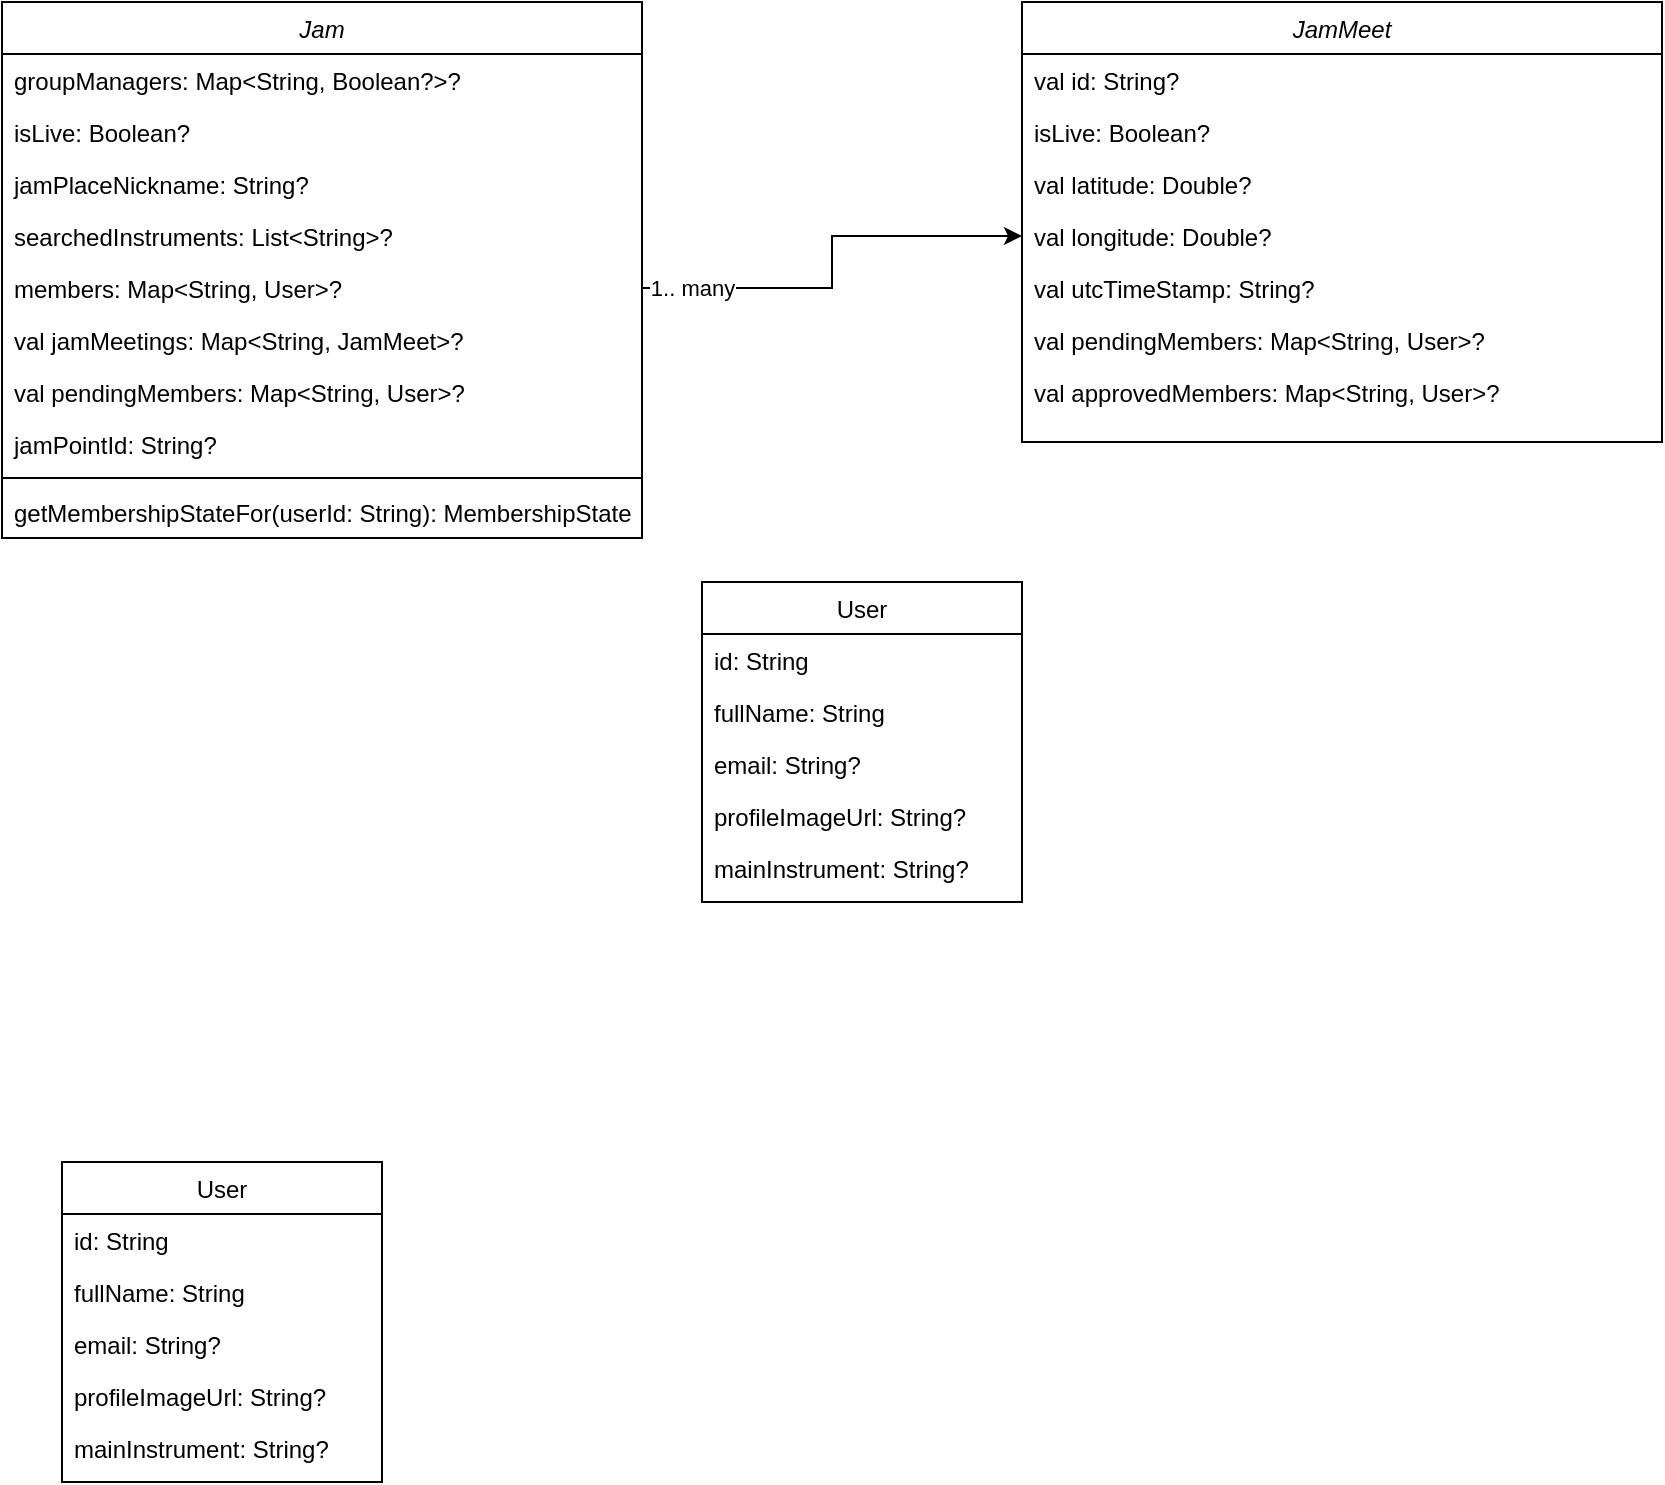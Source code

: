 <mxfile version="13.6.4" type="github"><diagram id="C5RBs43oDa-KdzZeNtuy" name="Page-1"><mxGraphModel dx="1395" dy="628" grid="1" gridSize="10" guides="1" tooltips="1" connect="1" arrows="1" fold="1" page="1" pageScale="1" pageWidth="827" pageHeight="1169" math="0" shadow="0"><root><mxCell id="WIyWlLk6GJQsqaUBKTNV-0"/><mxCell id="WIyWlLk6GJQsqaUBKTNV-1" parent="WIyWlLk6GJQsqaUBKTNV-0"/><mxCell id="zkfFHV4jXpPFQw0GAbJ--0" value="Jam" style="swimlane;fontStyle=2;align=center;verticalAlign=top;childLayout=stackLayout;horizontal=1;startSize=26;horizontalStack=0;resizeParent=1;resizeLast=0;collapsible=1;marginBottom=0;rounded=0;shadow=0;strokeWidth=1;" parent="WIyWlLk6GJQsqaUBKTNV-1" vertex="1"><mxGeometry x="110" y="120" width="320" height="268" as="geometry"><mxRectangle x="230" y="140" width="160" height="26" as="alternateBounds"/></mxGeometry></mxCell><mxCell id="zkfFHV4jXpPFQw0GAbJ--1" value="groupManagers: Map&lt;String, Boolean?&gt;?" style="text;align=left;verticalAlign=top;spacingLeft=4;spacingRight=4;overflow=hidden;rotatable=0;points=[[0,0.5],[1,0.5]];portConstraint=eastwest;" parent="zkfFHV4jXpPFQw0GAbJ--0" vertex="1"><mxGeometry y="26" width="320" height="26" as="geometry"/></mxCell><mxCell id="zkfFHV4jXpPFQw0GAbJ--2" value="isLive: Boolean?" style="text;align=left;verticalAlign=top;spacingLeft=4;spacingRight=4;overflow=hidden;rotatable=0;points=[[0,0.5],[1,0.5]];portConstraint=eastwest;rounded=0;shadow=0;html=0;" parent="zkfFHV4jXpPFQw0GAbJ--0" vertex="1"><mxGeometry y="52" width="320" height="26" as="geometry"/></mxCell><mxCell id="zkfFHV4jXpPFQw0GAbJ--3" value="jamPlaceNickname: String?" style="text;align=left;verticalAlign=top;spacingLeft=4;spacingRight=4;overflow=hidden;rotatable=0;points=[[0,0.5],[1,0.5]];portConstraint=eastwest;rounded=0;shadow=0;html=0;" parent="zkfFHV4jXpPFQw0GAbJ--0" vertex="1"><mxGeometry y="78" width="320" height="26" as="geometry"/></mxCell><mxCell id="2Ar6Wp0FApB90DzlF7up-0" value="searchedInstruments: List&lt;String&gt;?" style="text;align=left;verticalAlign=top;spacingLeft=4;spacingRight=4;overflow=hidden;rotatable=0;points=[[0,0.5],[1,0.5]];portConstraint=eastwest;rounded=0;shadow=0;html=0;" vertex="1" parent="zkfFHV4jXpPFQw0GAbJ--0"><mxGeometry y="104" width="320" height="26" as="geometry"/></mxCell><mxCell id="2Ar6Wp0FApB90DzlF7up-2" value="members: Map&lt;String, User&gt;?" style="text;align=left;verticalAlign=top;spacingLeft=4;spacingRight=4;overflow=hidden;rotatable=0;points=[[0,0.5],[1,0.5]];portConstraint=eastwest;rounded=0;shadow=0;html=0;" vertex="1" parent="zkfFHV4jXpPFQw0GAbJ--0"><mxGeometry y="130" width="320" height="26" as="geometry"/></mxCell><mxCell id="2Ar6Wp0FApB90DzlF7up-3" value="val jamMeetings: Map&lt;String, JamMeet&gt;?" style="text;align=left;verticalAlign=top;spacingLeft=4;spacingRight=4;overflow=hidden;rotatable=0;points=[[0,0.5],[1,0.5]];portConstraint=eastwest;rounded=0;shadow=0;html=0;" vertex="1" parent="zkfFHV4jXpPFQw0GAbJ--0"><mxGeometry y="156" width="320" height="26" as="geometry"/></mxCell><mxCell id="2Ar6Wp0FApB90DzlF7up-4" value="val pendingMembers: Map&lt;String, User&gt;?" style="text;align=left;verticalAlign=top;spacingLeft=4;spacingRight=4;overflow=hidden;rotatable=0;points=[[0,0.5],[1,0.5]];portConstraint=eastwest;rounded=0;shadow=0;html=0;" vertex="1" parent="zkfFHV4jXpPFQw0GAbJ--0"><mxGeometry y="182" width="320" height="26" as="geometry"/></mxCell><mxCell id="2Ar6Wp0FApB90DzlF7up-1" value="jamPointId: String?" style="text;align=left;verticalAlign=top;spacingLeft=4;spacingRight=4;overflow=hidden;rotatable=0;points=[[0,0.5],[1,0.5]];portConstraint=eastwest;rounded=0;shadow=0;html=0;" vertex="1" parent="zkfFHV4jXpPFQw0GAbJ--0"><mxGeometry y="208" width="320" height="26" as="geometry"/></mxCell><mxCell id="2Ar6Wp0FApB90DzlF7up-5" value="" style="line;html=1;strokeWidth=1;align=left;verticalAlign=middle;spacingTop=-1;spacingLeft=3;spacingRight=3;rotatable=0;labelPosition=right;points=[];portConstraint=eastwest;" vertex="1" parent="zkfFHV4jXpPFQw0GAbJ--0"><mxGeometry y="234" width="320" height="8" as="geometry"/></mxCell><mxCell id="2Ar6Wp0FApB90DzlF7up-6" value="getMembershipStateFor(userId: String): MembershipState" style="text;align=left;verticalAlign=top;spacingLeft=4;spacingRight=4;overflow=hidden;rotatable=0;points=[[0,0.5],[1,0.5]];portConstraint=eastwest;rounded=0;shadow=0;html=0;" vertex="1" parent="zkfFHV4jXpPFQw0GAbJ--0"><mxGeometry y="242" width="320" height="26" as="geometry"/></mxCell><mxCell id="2Ar6Wp0FApB90DzlF7up-10" value="JamMeet" style="swimlane;fontStyle=2;align=center;verticalAlign=top;childLayout=stackLayout;horizontal=1;startSize=26;horizontalStack=0;resizeParent=1;resizeLast=0;collapsible=1;marginBottom=0;rounded=0;shadow=0;strokeWidth=1;" vertex="1" parent="WIyWlLk6GJQsqaUBKTNV-1"><mxGeometry x="620" y="120" width="320" height="220" as="geometry"><mxRectangle x="230" y="140" width="160" height="26" as="alternateBounds"/></mxGeometry></mxCell><mxCell id="2Ar6Wp0FApB90DzlF7up-11" value="val id: String?" style="text;align=left;verticalAlign=top;spacingLeft=4;spacingRight=4;overflow=hidden;rotatable=0;points=[[0,0.5],[1,0.5]];portConstraint=eastwest;" vertex="1" parent="2Ar6Wp0FApB90DzlF7up-10"><mxGeometry y="26" width="320" height="26" as="geometry"/></mxCell><mxCell id="2Ar6Wp0FApB90DzlF7up-12" value="isLive: Boolean?" style="text;align=left;verticalAlign=top;spacingLeft=4;spacingRight=4;overflow=hidden;rotatable=0;points=[[0,0.5],[1,0.5]];portConstraint=eastwest;rounded=0;shadow=0;html=0;" vertex="1" parent="2Ar6Wp0FApB90DzlF7up-10"><mxGeometry y="52" width="320" height="26" as="geometry"/></mxCell><mxCell id="2Ar6Wp0FApB90DzlF7up-13" value="val latitude: Double?" style="text;align=left;verticalAlign=top;spacingLeft=4;spacingRight=4;overflow=hidden;rotatable=0;points=[[0,0.5],[1,0.5]];portConstraint=eastwest;rounded=0;shadow=0;html=0;" vertex="1" parent="2Ar6Wp0FApB90DzlF7up-10"><mxGeometry y="78" width="320" height="26" as="geometry"/></mxCell><mxCell id="2Ar6Wp0FApB90DzlF7up-14" value="val longitude: Double?" style="text;align=left;verticalAlign=top;spacingLeft=4;spacingRight=4;overflow=hidden;rotatable=0;points=[[0,0.5],[1,0.5]];portConstraint=eastwest;rounded=0;shadow=0;html=0;" vertex="1" parent="2Ar6Wp0FApB90DzlF7up-10"><mxGeometry y="104" width="320" height="26" as="geometry"/></mxCell><mxCell id="2Ar6Wp0FApB90DzlF7up-15" value="val utcTimeStamp: String?" style="text;align=left;verticalAlign=top;spacingLeft=4;spacingRight=4;overflow=hidden;rotatable=0;points=[[0,0.5],[1,0.5]];portConstraint=eastwest;rounded=0;shadow=0;html=0;" vertex="1" parent="2Ar6Wp0FApB90DzlF7up-10"><mxGeometry y="130" width="320" height="26" as="geometry"/></mxCell><mxCell id="2Ar6Wp0FApB90DzlF7up-16" value="val pendingMembers: Map&lt;String, User&gt;?" style="text;align=left;verticalAlign=top;spacingLeft=4;spacingRight=4;overflow=hidden;rotatable=0;points=[[0,0.5],[1,0.5]];portConstraint=eastwest;rounded=0;shadow=0;html=0;" vertex="1" parent="2Ar6Wp0FApB90DzlF7up-10"><mxGeometry y="156" width="320" height="26" as="geometry"/></mxCell><mxCell id="2Ar6Wp0FApB90DzlF7up-17" value="val approvedMembers: Map&lt;String, User&gt;?" style="text;align=left;verticalAlign=top;spacingLeft=4;spacingRight=4;overflow=hidden;rotatable=0;points=[[0,0.5],[1,0.5]];portConstraint=eastwest;rounded=0;shadow=0;html=0;" vertex="1" parent="2Ar6Wp0FApB90DzlF7up-10"><mxGeometry y="182" width="320" height="26" as="geometry"/></mxCell><mxCell id="2Ar6Wp0FApB90DzlF7up-21" style="edgeStyle=orthogonalEdgeStyle;rounded=0;orthogonalLoop=1;jettySize=auto;html=1;entryX=0;entryY=0.5;entryDx=0;entryDy=0;" edge="1" parent="WIyWlLk6GJQsqaUBKTNV-1" source="2Ar6Wp0FApB90DzlF7up-2" target="2Ar6Wp0FApB90DzlF7up-14"><mxGeometry relative="1" as="geometry"/></mxCell><mxCell id="2Ar6Wp0FApB90DzlF7up-22" value="1.. many" style="edgeLabel;html=1;align=center;verticalAlign=middle;resizable=0;points=[];" vertex="1" connectable="0" parent="2Ar6Wp0FApB90DzlF7up-21"><mxGeometry x="-0.772" relative="1" as="geometry"><mxPoint as="offset"/></mxGeometry></mxCell><mxCell id="zkfFHV4jXpPFQw0GAbJ--6" value="User" style="swimlane;fontStyle=0;align=center;verticalAlign=top;childLayout=stackLayout;horizontal=1;startSize=26;horizontalStack=0;resizeParent=1;resizeLast=0;collapsible=1;marginBottom=0;rounded=0;shadow=0;strokeWidth=1;" parent="WIyWlLk6GJQsqaUBKTNV-1" vertex="1"><mxGeometry x="460" y="410" width="160" height="160" as="geometry"><mxRectangle x="130" y="380" width="160" height="26" as="alternateBounds"/></mxGeometry></mxCell><mxCell id="zkfFHV4jXpPFQw0GAbJ--7" value="id: String" style="text;align=left;verticalAlign=top;spacingLeft=4;spacingRight=4;overflow=hidden;rotatable=0;points=[[0,0.5],[1,0.5]];portConstraint=eastwest;" parent="zkfFHV4jXpPFQw0GAbJ--6" vertex="1"><mxGeometry y="26" width="160" height="26" as="geometry"/></mxCell><mxCell id="zkfFHV4jXpPFQw0GAbJ--8" value="fullName: String" style="text;align=left;verticalAlign=top;spacingLeft=4;spacingRight=4;overflow=hidden;rotatable=0;points=[[0,0.5],[1,0.5]];portConstraint=eastwest;rounded=0;shadow=0;html=0;" parent="zkfFHV4jXpPFQw0GAbJ--6" vertex="1"><mxGeometry y="52" width="160" height="26" as="geometry"/></mxCell><mxCell id="2Ar6Wp0FApB90DzlF7up-7" value="email: String?" style="text;align=left;verticalAlign=top;spacingLeft=4;spacingRight=4;overflow=hidden;rotatable=0;points=[[0,0.5],[1,0.5]];portConstraint=eastwest;rounded=0;shadow=0;html=0;" vertex="1" parent="zkfFHV4jXpPFQw0GAbJ--6"><mxGeometry y="78" width="160" height="26" as="geometry"/></mxCell><mxCell id="2Ar6Wp0FApB90DzlF7up-8" value="profileImageUrl: String?" style="text;align=left;verticalAlign=top;spacingLeft=4;spacingRight=4;overflow=hidden;rotatable=0;points=[[0,0.5],[1,0.5]];portConstraint=eastwest;rounded=0;shadow=0;html=0;" vertex="1" parent="zkfFHV4jXpPFQw0GAbJ--6"><mxGeometry y="104" width="160" height="26" as="geometry"/></mxCell><mxCell id="2Ar6Wp0FApB90DzlF7up-9" value="mainInstrument: String?" style="text;align=left;verticalAlign=top;spacingLeft=4;spacingRight=4;overflow=hidden;rotatable=0;points=[[0,0.5],[1,0.5]];portConstraint=eastwest;rounded=0;shadow=0;html=0;" vertex="1" parent="zkfFHV4jXpPFQw0GAbJ--6"><mxGeometry y="130" width="160" height="26" as="geometry"/></mxCell><mxCell id="2Ar6Wp0FApB90DzlF7up-23" value="User" style="swimlane;fontStyle=0;align=center;verticalAlign=top;childLayout=stackLayout;horizontal=1;startSize=26;horizontalStack=0;resizeParent=1;resizeLast=0;collapsible=1;marginBottom=0;rounded=0;shadow=0;strokeWidth=1;" vertex="1" parent="WIyWlLk6GJQsqaUBKTNV-1"><mxGeometry x="140" y="700" width="160" height="160" as="geometry"><mxRectangle x="130" y="380" width="160" height="26" as="alternateBounds"/></mxGeometry></mxCell><mxCell id="2Ar6Wp0FApB90DzlF7up-24" value="id: String" style="text;align=left;verticalAlign=top;spacingLeft=4;spacingRight=4;overflow=hidden;rotatable=0;points=[[0,0.5],[1,0.5]];portConstraint=eastwest;" vertex="1" parent="2Ar6Wp0FApB90DzlF7up-23"><mxGeometry y="26" width="160" height="26" as="geometry"/></mxCell><mxCell id="2Ar6Wp0FApB90DzlF7up-25" value="fullName: String" style="text;align=left;verticalAlign=top;spacingLeft=4;spacingRight=4;overflow=hidden;rotatable=0;points=[[0,0.5],[1,0.5]];portConstraint=eastwest;rounded=0;shadow=0;html=0;" vertex="1" parent="2Ar6Wp0FApB90DzlF7up-23"><mxGeometry y="52" width="160" height="26" as="geometry"/></mxCell><mxCell id="2Ar6Wp0FApB90DzlF7up-26" value="email: String?" style="text;align=left;verticalAlign=top;spacingLeft=4;spacingRight=4;overflow=hidden;rotatable=0;points=[[0,0.5],[1,0.5]];portConstraint=eastwest;rounded=0;shadow=0;html=0;" vertex="1" parent="2Ar6Wp0FApB90DzlF7up-23"><mxGeometry y="78" width="160" height="26" as="geometry"/></mxCell><mxCell id="2Ar6Wp0FApB90DzlF7up-27" value="profileImageUrl: String?" style="text;align=left;verticalAlign=top;spacingLeft=4;spacingRight=4;overflow=hidden;rotatable=0;points=[[0,0.5],[1,0.5]];portConstraint=eastwest;rounded=0;shadow=0;html=0;" vertex="1" parent="2Ar6Wp0FApB90DzlF7up-23"><mxGeometry y="104" width="160" height="26" as="geometry"/></mxCell><mxCell id="2Ar6Wp0FApB90DzlF7up-28" value="mainInstrument: String?" style="text;align=left;verticalAlign=top;spacingLeft=4;spacingRight=4;overflow=hidden;rotatable=0;points=[[0,0.5],[1,0.5]];portConstraint=eastwest;rounded=0;shadow=0;html=0;" vertex="1" parent="2Ar6Wp0FApB90DzlF7up-23"><mxGeometry y="130" width="160" height="26" as="geometry"/></mxCell></root></mxGraphModel></diagram></mxfile>